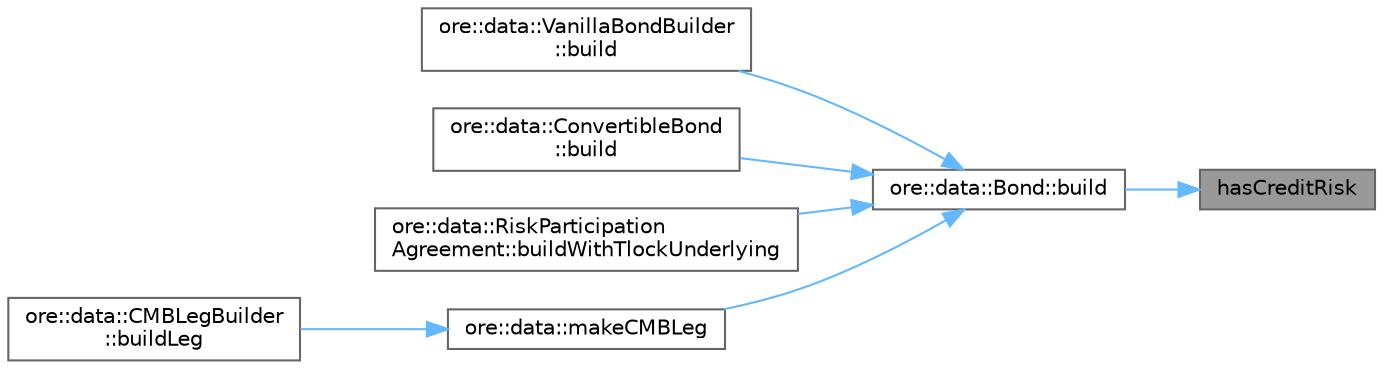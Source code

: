 digraph "hasCreditRisk"
{
 // INTERACTIVE_SVG=YES
 // LATEX_PDF_SIZE
  bgcolor="transparent";
  edge [fontname=Helvetica,fontsize=10,labelfontname=Helvetica,labelfontsize=10];
  node [fontname=Helvetica,fontsize=10,shape=box,height=0.2,width=0.4];
  rankdir="RL";
  Node1 [label="hasCreditRisk",height=0.2,width=0.4,color="gray40", fillcolor="grey60", style="filled", fontcolor="black",tooltip=" "];
  Node1 -> Node2 [dir="back",color="steelblue1",style="solid"];
  Node2 [label="ore::data::Bond::build",height=0.2,width=0.4,color="grey40", fillcolor="white", style="filled",URL="$classore_1_1data_1_1_bond.html#af7b69d5b18d278257927e32b10a23ee6",tooltip="Trade interface."];
  Node2 -> Node3 [dir="back",color="steelblue1",style="solid"];
  Node3 [label="ore::data::VanillaBondBuilder\l::build",height=0.2,width=0.4,color="grey40", fillcolor="white", style="filled",URL="$structore_1_1data_1_1_vanilla_bond_builder.html#ae1e21501ab505df04314d15d13f876e1",tooltip=" "];
  Node2 -> Node4 [dir="back",color="steelblue1",style="solid"];
  Node4 [label="ore::data::ConvertibleBond\l::build",height=0.2,width=0.4,color="grey40", fillcolor="white", style="filled",URL="$classore_1_1data_1_1_convertible_bond.html#ab1db499ff5e65c59fd2009d62276fdaf",tooltip=" "];
  Node2 -> Node5 [dir="back",color="steelblue1",style="solid"];
  Node5 [label="ore::data::RiskParticipation\lAgreement::buildWithTlockUnderlying",height=0.2,width=0.4,color="grey40", fillcolor="white", style="filled",URL="$classore_1_1data_1_1_risk_participation_agreement.html#a225490c21ddfa2450a67f04007c16f4c",tooltip=" "];
  Node2 -> Node6 [dir="back",color="steelblue1",style="solid"];
  Node6 [label="ore::data::makeCMBLeg",height=0.2,width=0.4,color="grey40", fillcolor="white", style="filled",URL="$namespaceore_1_1data.html#a7e30fb6a46cf70b26b33a0528e47cd6c",tooltip=" "];
  Node6 -> Node7 [dir="back",color="steelblue1",style="solid"];
  Node7 [label="ore::data::CMBLegBuilder\l::buildLeg",height=0.2,width=0.4,color="grey40", fillcolor="white", style="filled",URL="$classore_1_1data_1_1_c_m_b_leg_builder.html#aea285351d9f3458189a9e2d965349d23",tooltip=" "];
}
